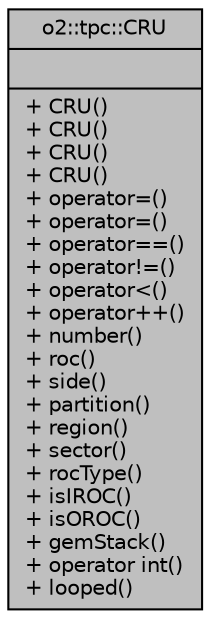 digraph "o2::tpc::CRU"
{
 // INTERACTIVE_SVG=YES
  bgcolor="transparent";
  edge [fontname="Helvetica",fontsize="10",labelfontname="Helvetica",labelfontsize="10"];
  node [fontname="Helvetica",fontsize="10",shape=record];
  Node1 [label="{o2::tpc::CRU\n||+ CRU()\l+ CRU()\l+ CRU()\l+ CRU()\l+ operator=()\l+ operator=()\l+ operator==()\l+ operator!=()\l+ operator\<()\l+ operator++()\l+ number()\l+ roc()\l+ side()\l+ partition()\l+ region()\l+ sector()\l+ rocType()\l+ isIROC()\l+ isOROC()\l+ gemStack()\l+ operator int()\l+ looped()\l}",height=0.2,width=0.4,color="black", fillcolor="grey75", style="filled", fontcolor="black"];
}
